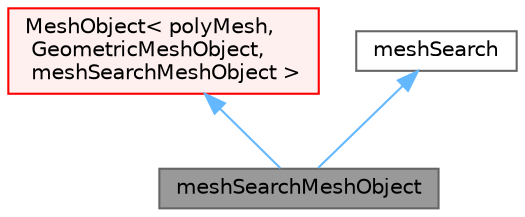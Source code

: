 digraph "meshSearchMeshObject"
{
 // LATEX_PDF_SIZE
  bgcolor="transparent";
  edge [fontname=Helvetica,fontsize=10,labelfontname=Helvetica,labelfontsize=10];
  node [fontname=Helvetica,fontsize=10,shape=box,height=0.2,width=0.4];
  Node1 [id="Node000001",label="meshSearchMeshObject",height=0.2,width=0.4,color="gray40", fillcolor="grey60", style="filled", fontcolor="black",tooltip="MeshObject wrapper around meshSearch(mesh)."];
  Node2 -> Node1 [id="edge1_Node000001_Node000002",dir="back",color="steelblue1",style="solid",tooltip=" "];
  Node2 [id="Node000002",label="MeshObject\< polyMesh,\l GeometricMeshObject,\l meshSearchMeshObject \>",height=0.2,width=0.4,color="red", fillcolor="#FFF0F0", style="filled",URL="$classFoam_1_1MeshObject.html",tooltip=" "];
  Node20 -> Node1 [id="edge2_Node000001_Node000020",dir="back",color="steelblue1",style="solid",tooltip=" "];
  Node20 [id="Node000020",label="meshSearch",height=0.2,width=0.4,color="gray40", fillcolor="white", style="filled",URL="$classFoam_1_1meshSearch.html",tooltip="Various (local, not parallel) searches on polyMesh; uses (demand driven) octree to search."];
}
